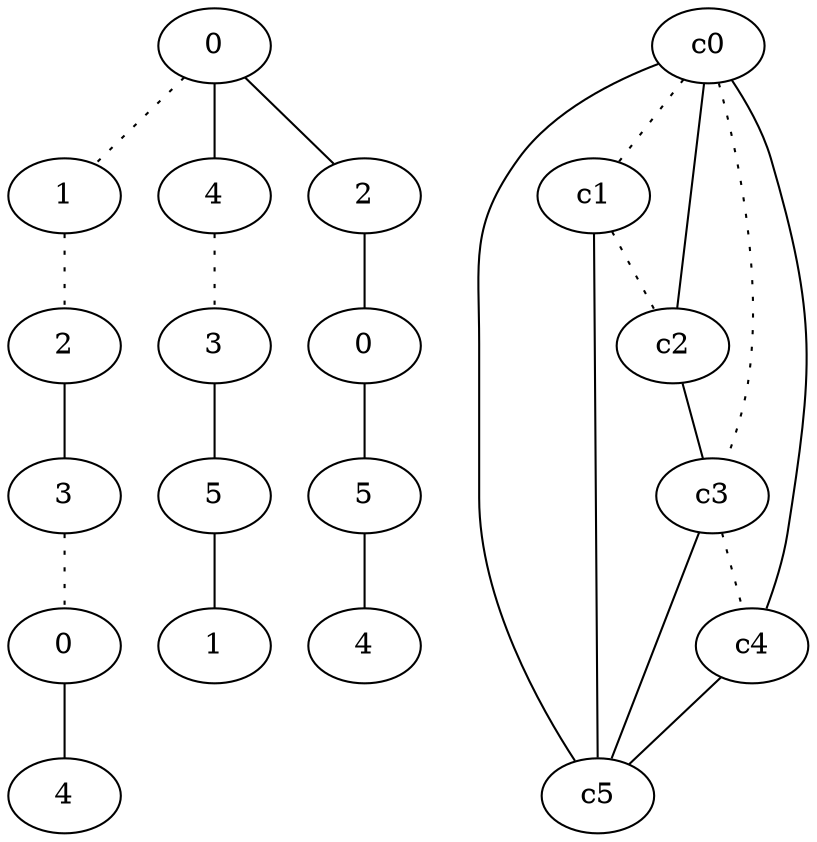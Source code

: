 graph {
a0[label=0];
a1[label=1];
a2[label=2];
a3[label=3];
a4[label=0];
a5[label=4];
a6[label=4];
a7[label=3];
a8[label=5];
a9[label=1];
a10[label=2];
a11[label=0];
a12[label=5];
a13[label=4];
a0 -- a1 [style=dotted];
a0 -- a6;
a0 -- a10;
a1 -- a2 [style=dotted];
a2 -- a3;
a3 -- a4 [style=dotted];
a4 -- a5;
a6 -- a7 [style=dotted];
a7 -- a8;
a8 -- a9;
a10 -- a11;
a11 -- a12;
a12 -- a13;
c0 -- c1 [style=dotted];
c0 -- c2;
c0 -- c3 [style=dotted];
c0 -- c4;
c0 -- c5;
c1 -- c2 [style=dotted];
c1 -- c5;
c2 -- c3;
c3 -- c4 [style=dotted];
c3 -- c5;
c4 -- c5;
}
